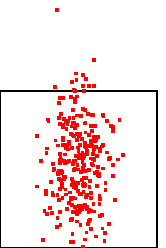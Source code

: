 beginfig(0)

draw unitsquare scaled 2cm;

for i:=1 upto 300:
	draw (cm+normaldeviate*2mm, cm+normaldeviate*5mm)
		withpen pensquare scaled bp
		withcolor red;
endfor

endfig
